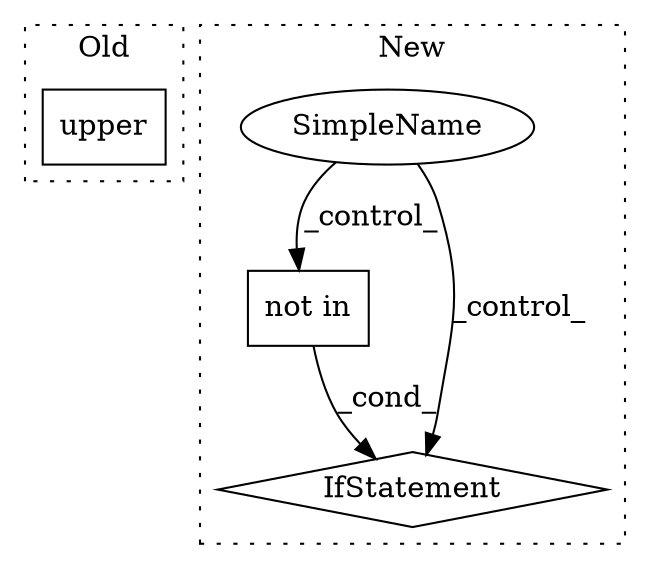 digraph G {
subgraph cluster0 {
1 [label="upper" a="32" s="559" l="7" shape="box"];
label = "Old";
style="dotted";
}
subgraph cluster1 {
2 [label="not in" a="108" s="629" l="66" shape="box"];
3 [label="IfStatement" a="25" s="621,695" l="8,2" shape="diamond"];
4 [label="SimpleName" a="42" s="" l="" shape="ellipse"];
label = "New";
style="dotted";
}
2 -> 3 [label="_cond_"];
4 -> 3 [label="_control_"];
4 -> 2 [label="_control_"];
}
